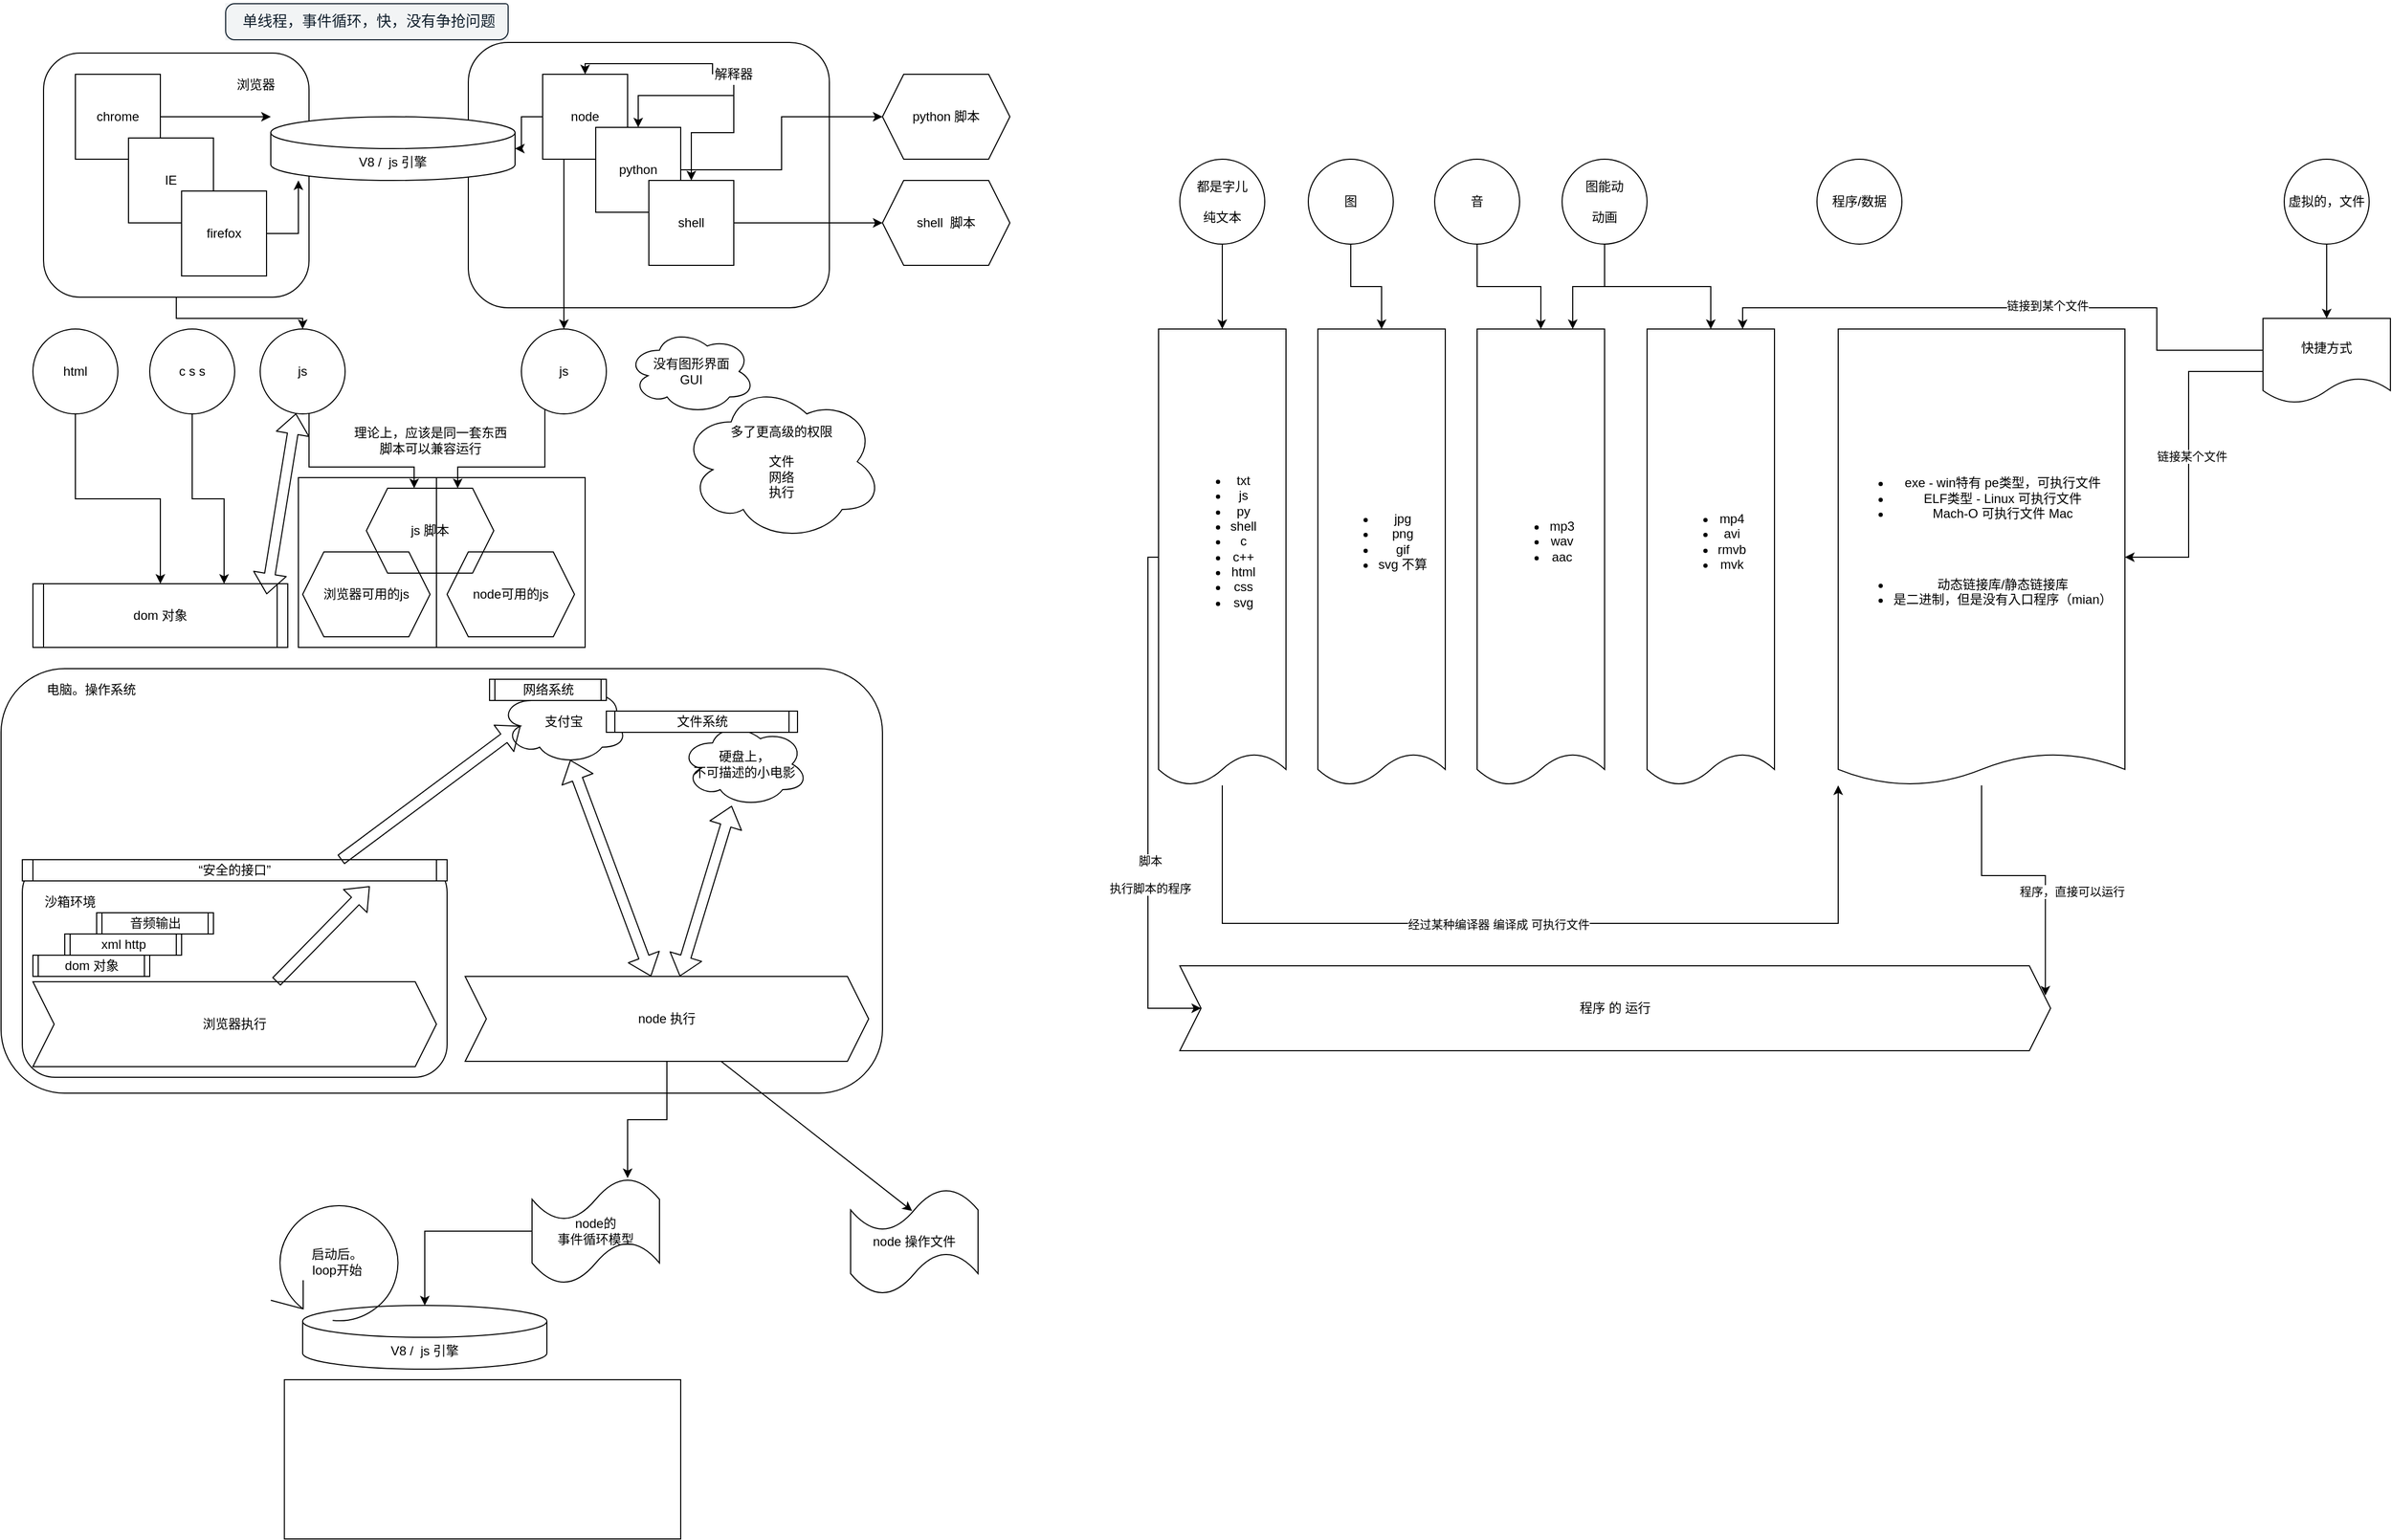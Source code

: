 <mxfile version="13.10.0" type="embed">
    <diagram id="nL2kgjOZMkswil4SQd4Z" name="第 1 页">
        <mxGraphModel dx="860" dy="518" grid="1" gridSize="10" guides="1" tooltips="1" connect="1" arrows="1" fold="1" page="1" pageScale="1" pageWidth="827" pageHeight="1169" math="0" shadow="0">
            <root>
                <mxCell id="0"/>
                <mxCell id="1" parent="0"/>
                <mxCell id="77" value="" style="rounded=1;whiteSpace=wrap;html=1;" vertex="1" parent="1">
                    <mxGeometry x="10" y="640" width="830" height="400" as="geometry"/>
                </mxCell>
                <mxCell id="75" value="" style="rounded=1;whiteSpace=wrap;html=1;" vertex="1" parent="1">
                    <mxGeometry x="30" y="820" width="400" height="205" as="geometry"/>
                </mxCell>
                <mxCell id="69" value="" style="rounded=0;whiteSpace=wrap;html=1;" parent="1" vertex="1">
                    <mxGeometry x="420" y="460" width="140" height="160" as="geometry"/>
                </mxCell>
                <mxCell id="70" value="node可用的js" style="shape=hexagon;perimeter=hexagonPerimeter2;whiteSpace=wrap;html=1;fixedSize=1;" parent="1" vertex="1">
                    <mxGeometry x="430" y="530" width="120" height="80" as="geometry"/>
                </mxCell>
                <mxCell id="68" value="" style="rounded=0;whiteSpace=wrap;html=1;" parent="1" vertex="1">
                    <mxGeometry x="290" y="460" width="130" height="160" as="geometry"/>
                </mxCell>
                <mxCell id="67" value="浏览器可用的js" style="shape=hexagon;perimeter=hexagonPerimeter2;whiteSpace=wrap;html=1;fixedSize=1;" parent="1" vertex="1">
                    <mxGeometry x="294" y="530" width="120" height="80" as="geometry"/>
                </mxCell>
                <mxCell id="55" value="" style="rounded=1;whiteSpace=wrap;html=1;" parent="1" vertex="1">
                    <mxGeometry x="450" y="50" width="340" height="250" as="geometry"/>
                </mxCell>
                <mxCell id="10" style="edgeStyle=orthogonalEdgeStyle;rounded=0;orthogonalLoop=1;jettySize=auto;html=1;entryX=0.5;entryY=0;entryDx=0;entryDy=0;" parent="1" source="5" target="9" edge="1">
                    <mxGeometry relative="1" as="geometry"/>
                </mxCell>
                <mxCell id="5" value="" style="rounded=1;whiteSpace=wrap;html=1;" parent="1" vertex="1">
                    <mxGeometry x="50" y="60" width="250" height="230" as="geometry"/>
                </mxCell>
                <mxCell id="97" style="edgeStyle=orthogonalEdgeStyle;rounded=0;orthogonalLoop=1;jettySize=auto;html=1;" edge="1" parent="1" source="2" target="95">
                    <mxGeometry relative="1" as="geometry">
                        <Array as="points">
                            <mxPoint x="240" y="120"/>
                            <mxPoint x="240" y="120"/>
                        </Array>
                    </mxGeometry>
                </mxCell>
                <mxCell id="2" value="chrome" style="whiteSpace=wrap;html=1;aspect=fixed;" parent="1" vertex="1">
                    <mxGeometry x="80" y="80" width="80" height="80" as="geometry"/>
                </mxCell>
                <mxCell id="3" value="IE" style="whiteSpace=wrap;html=1;aspect=fixed;" parent="1" vertex="1">
                    <mxGeometry x="130" y="140" width="80" height="80" as="geometry"/>
                </mxCell>
                <mxCell id="98" style="edgeStyle=orthogonalEdgeStyle;rounded=0;orthogonalLoop=1;jettySize=auto;html=1;" edge="1" parent="1" source="4" target="95">
                    <mxGeometry relative="1" as="geometry">
                        <Array as="points">
                            <mxPoint x="290" y="230"/>
                        </Array>
                    </mxGeometry>
                </mxCell>
                <mxCell id="4" value="firefox" style="whiteSpace=wrap;html=1;aspect=fixed;" parent="1" vertex="1">
                    <mxGeometry x="180" y="190" width="80" height="80" as="geometry"/>
                </mxCell>
                <mxCell id="6" value="浏览器" style="text;html=1;strokeColor=none;fillColor=none;align=center;verticalAlign=middle;whiteSpace=wrap;rounded=0;" parent="1" vertex="1">
                    <mxGeometry x="230" y="80" width="40" height="20" as="geometry"/>
                </mxCell>
                <mxCell id="64" style="edgeStyle=orthogonalEdgeStyle;rounded=0;orthogonalLoop=1;jettySize=auto;html=1;" parent="1" source="7" target="63" edge="1">
                    <mxGeometry relative="1" as="geometry"/>
                </mxCell>
                <mxCell id="7" value="html" style="ellipse;whiteSpace=wrap;html=1;aspect=fixed;" parent="1" vertex="1">
                    <mxGeometry x="40" y="320" width="80" height="80" as="geometry"/>
                </mxCell>
                <mxCell id="65" style="edgeStyle=orthogonalEdgeStyle;rounded=0;orthogonalLoop=1;jettySize=auto;html=1;entryX=0.75;entryY=0;entryDx=0;entryDy=0;" parent="1" source="8" target="63" edge="1">
                    <mxGeometry relative="1" as="geometry"/>
                </mxCell>
                <mxCell id="8" value="c s s" style="ellipse;whiteSpace=wrap;html=1;aspect=fixed;" parent="1" vertex="1">
                    <mxGeometry x="150" y="320" width="80" height="80" as="geometry"/>
                </mxCell>
                <mxCell id="61" style="edgeStyle=orthogonalEdgeStyle;rounded=0;orthogonalLoop=1;jettySize=auto;html=1;entryX=0.375;entryY=0;entryDx=0;entryDy=0;" parent="1" source="9" target="51" edge="1">
                    <mxGeometry relative="1" as="geometry">
                        <Array as="points">
                            <mxPoint x="300" y="450"/>
                            <mxPoint x="399" y="450"/>
                        </Array>
                    </mxGeometry>
                </mxCell>
                <mxCell id="9" value="js" style="ellipse;whiteSpace=wrap;html=1;aspect=fixed;" parent="1" vertex="1">
                    <mxGeometry x="254" y="320" width="80" height="80" as="geometry"/>
                </mxCell>
                <mxCell id="52" style="edgeStyle=orthogonalEdgeStyle;rounded=0;orthogonalLoop=1;jettySize=auto;html=1;exitX=0.25;exitY=1;exitDx=0;exitDy=0;" parent="1" source="53" target="51" edge="1">
                    <mxGeometry relative="1" as="geometry">
                        <Array as="points">
                            <mxPoint x="522" y="450"/>
                            <mxPoint x="440" y="450"/>
                        </Array>
                    </mxGeometry>
                </mxCell>
                <mxCell id="99" style="edgeStyle=orthogonalEdgeStyle;rounded=0;orthogonalLoop=1;jettySize=auto;html=1;" edge="1" parent="1" source="12" target="95">
                    <mxGeometry relative="1" as="geometry"/>
                </mxCell>
                <mxCell id="12" value="node" style="whiteSpace=wrap;html=1;aspect=fixed;" parent="1" vertex="1">
                    <mxGeometry x="520" y="80" width="80" height="80" as="geometry"/>
                </mxCell>
                <mxCell id="18" style="edgeStyle=orthogonalEdgeStyle;rounded=0;orthogonalLoop=1;jettySize=auto;html=1;" parent="1" source="13" target="17" edge="1">
                    <mxGeometry relative="1" as="geometry"/>
                </mxCell>
                <mxCell id="13" value="python" style="whiteSpace=wrap;html=1;aspect=fixed;" parent="1" vertex="1">
                    <mxGeometry x="570" y="130" width="80" height="80" as="geometry"/>
                </mxCell>
                <mxCell id="16" style="edgeStyle=orthogonalEdgeStyle;rounded=0;orthogonalLoop=1;jettySize=auto;html=1;" parent="1" source="14" target="15" edge="1">
                    <mxGeometry relative="1" as="geometry"/>
                </mxCell>
                <mxCell id="14" value="shell" style="whiteSpace=wrap;html=1;aspect=fixed;" parent="1" vertex="1">
                    <mxGeometry x="620" y="180" width="80" height="80" as="geometry"/>
                </mxCell>
                <mxCell id="15" value="shell&amp;nbsp; 脚本" style="shape=hexagon;perimeter=hexagonPerimeter2;whiteSpace=wrap;html=1;fixedSize=1;" parent="1" vertex="1">
                    <mxGeometry x="840" y="180" width="120" height="80" as="geometry"/>
                </mxCell>
                <mxCell id="17" value="python 脚本" style="shape=hexagon;perimeter=hexagonPerimeter2;whiteSpace=wrap;html=1;fixedSize=1;" parent="1" vertex="1">
                    <mxGeometry x="840" y="80" width="120" height="80" as="geometry"/>
                </mxCell>
                <mxCell id="27" style="edgeStyle=orthogonalEdgeStyle;rounded=0;orthogonalLoop=1;jettySize=auto;html=1;entryX=0.5;entryY=0;entryDx=0;entryDy=0;" parent="1" source="19" target="29" edge="1">
                    <mxGeometry relative="1" as="geometry">
                        <mxPoint x="1140" y="300" as="targetPoint"/>
                    </mxGeometry>
                </mxCell>
                <mxCell id="19" value="都是字儿&lt;br&gt;&lt;br&gt;纯文本" style="ellipse;whiteSpace=wrap;html=1;aspect=fixed;" parent="1" vertex="1">
                    <mxGeometry x="1120" y="160" width="80" height="80" as="geometry"/>
                </mxCell>
                <mxCell id="31" style="edgeStyle=orthogonalEdgeStyle;rounded=0;orthogonalLoop=1;jettySize=auto;html=1;" parent="1" source="20" target="30" edge="1">
                    <mxGeometry relative="1" as="geometry"/>
                </mxCell>
                <mxCell id="20" value="图" style="ellipse;whiteSpace=wrap;html=1;aspect=fixed;" parent="1" vertex="1">
                    <mxGeometry x="1241" y="160" width="80" height="80" as="geometry"/>
                </mxCell>
                <mxCell id="33" style="edgeStyle=orthogonalEdgeStyle;rounded=0;orthogonalLoop=1;jettySize=auto;html=1;" parent="1" source="21" target="32" edge="1">
                    <mxGeometry relative="1" as="geometry"/>
                </mxCell>
                <mxCell id="21" value="音" style="ellipse;whiteSpace=wrap;html=1;aspect=fixed;" parent="1" vertex="1">
                    <mxGeometry x="1360" y="160" width="80" height="80" as="geometry"/>
                </mxCell>
                <mxCell id="35" style="edgeStyle=orthogonalEdgeStyle;rounded=0;orthogonalLoop=1;jettySize=auto;html=1;" parent="1" source="22" target="34" edge="1">
                    <mxGeometry relative="1" as="geometry"/>
                </mxCell>
                <mxCell id="36" style="edgeStyle=orthogonalEdgeStyle;rounded=0;orthogonalLoop=1;jettySize=auto;html=1;entryX=0.75;entryY=0;entryDx=0;entryDy=0;" parent="1" source="22" target="32" edge="1">
                    <mxGeometry relative="1" as="geometry"/>
                </mxCell>
                <mxCell id="22" value="图能动&lt;br&gt;&lt;br&gt;动画" style="ellipse;whiteSpace=wrap;html=1;aspect=fixed;" parent="1" vertex="1">
                    <mxGeometry x="1480" y="160" width="80" height="80" as="geometry"/>
                </mxCell>
                <mxCell id="24" value="程序/数据" style="ellipse;whiteSpace=wrap;html=1;aspect=fixed;" parent="1" vertex="1">
                    <mxGeometry x="1720" y="160" width="80" height="80" as="geometry"/>
                </mxCell>
                <mxCell id="45" style="edgeStyle=orthogonalEdgeStyle;rounded=0;orthogonalLoop=1;jettySize=auto;html=1;" parent="1" source="29" target="37" edge="1">
                    <mxGeometry relative="1" as="geometry">
                        <Array as="points">
                            <mxPoint x="1160" y="880"/>
                            <mxPoint x="1740" y="880"/>
                        </Array>
                    </mxGeometry>
                </mxCell>
                <mxCell id="46" value="经过某种编译器 编译成 可执行文件" style="edgeLabel;html=1;align=center;verticalAlign=middle;resizable=0;points=[];" parent="45" vertex="1" connectable="0">
                    <mxGeometry x="-0.071" y="-1" relative="1" as="geometry">
                        <mxPoint as="offset"/>
                    </mxGeometry>
                </mxCell>
                <mxCell id="48" style="edgeStyle=orthogonalEdgeStyle;rounded=0;orthogonalLoop=1;jettySize=auto;html=1;entryX=0;entryY=0.5;entryDx=0;entryDy=0;" parent="1" source="29" target="47" edge="1">
                    <mxGeometry relative="1" as="geometry">
                        <Array as="points">
                            <mxPoint x="1090" y="535"/>
                            <mxPoint x="1090" y="960"/>
                        </Array>
                    </mxGeometry>
                </mxCell>
                <mxCell id="49" value="脚本&lt;br&gt;&lt;br&gt;执行脚本的程序" style="edgeLabel;html=1;align=center;verticalAlign=middle;resizable=0;points=[];" parent="48" vertex="1" connectable="0">
                    <mxGeometry x="0.274" y="2" relative="1" as="geometry">
                        <mxPoint as="offset"/>
                    </mxGeometry>
                </mxCell>
                <mxCell id="29" value="&lt;ul&gt;&lt;li&gt;txt&lt;/li&gt;&lt;li&gt;js&lt;/li&gt;&lt;li&gt;py&lt;/li&gt;&lt;li&gt;shell&lt;/li&gt;&lt;li&gt;c&lt;/li&gt;&lt;li&gt;c++&lt;/li&gt;&lt;li&gt;html&lt;/li&gt;&lt;li&gt;css&lt;/li&gt;&lt;li&gt;svg&lt;/li&gt;&lt;/ul&gt;" style="shape=document;whiteSpace=wrap;html=1;boundedLbl=1;size=0.07;" parent="1" vertex="1">
                    <mxGeometry x="1100" y="320" width="120" height="430" as="geometry"/>
                </mxCell>
                <mxCell id="30" value="&lt;ul&gt;&lt;li&gt;jpg&lt;/li&gt;&lt;li&gt;png&lt;/li&gt;&lt;li&gt;gif&lt;/li&gt;&lt;li&gt;svg 不算&lt;/li&gt;&lt;/ul&gt;" style="shape=document;whiteSpace=wrap;html=1;boundedLbl=1;size=0.07;" parent="1" vertex="1">
                    <mxGeometry x="1250" y="320" width="120" height="430" as="geometry"/>
                </mxCell>
                <mxCell id="32" value="&lt;ul&gt;&lt;li&gt;mp3&lt;/li&gt;&lt;li&gt;wav&lt;/li&gt;&lt;li&gt;aac&lt;/li&gt;&lt;/ul&gt;" style="shape=document;whiteSpace=wrap;html=1;boundedLbl=1;size=0.07;" parent="1" vertex="1">
                    <mxGeometry x="1400" y="320" width="120" height="430" as="geometry"/>
                </mxCell>
                <mxCell id="34" value="&lt;ul&gt;&lt;li&gt;mp4&lt;/li&gt;&lt;li&gt;avi&lt;/li&gt;&lt;li&gt;rmvb&lt;/li&gt;&lt;li&gt;mvk&lt;/li&gt;&lt;/ul&gt;" style="shape=document;whiteSpace=wrap;html=1;boundedLbl=1;size=0.07;" parent="1" vertex="1">
                    <mxGeometry x="1560" y="320" width="120" height="430" as="geometry"/>
                </mxCell>
                <mxCell id="50" value="程序，直接可以运行" style="edgeStyle=orthogonalEdgeStyle;rounded=0;orthogonalLoop=1;jettySize=auto;html=1;entryX=0.994;entryY=0.35;entryDx=0;entryDy=0;entryPerimeter=0;" parent="1" source="37" target="47" edge="1">
                    <mxGeometry x="0.241" y="25" relative="1" as="geometry">
                        <mxPoint as="offset"/>
                    </mxGeometry>
                </mxCell>
                <mxCell id="37" value="&lt;ul&gt;&lt;li&gt;exe - win特有 pe类型，可执行文件&lt;/li&gt;&lt;li&gt;ELF类型 - Linux 可执行文件&lt;/li&gt;&lt;li&gt;Mach-O 可执行文件 Mac&lt;/li&gt;&lt;/ul&gt;&lt;div&gt;&lt;br&gt;&lt;/div&gt;&lt;div&gt;&lt;br&gt;&lt;/div&gt;&lt;ul&gt;&lt;li&gt;动态链接库/静态链接库&lt;/li&gt;&lt;li&gt;是二进制，但是没有入口程序（mian）&lt;/li&gt;&lt;/ul&gt;" style="shape=document;whiteSpace=wrap;html=1;boundedLbl=1;size=0.07;" parent="1" vertex="1">
                    <mxGeometry x="1740" y="320" width="270" height="430" as="geometry"/>
                </mxCell>
                <mxCell id="41" style="edgeStyle=orthogonalEdgeStyle;rounded=0;orthogonalLoop=1;jettySize=auto;html=1;" parent="1" source="38" target="37" edge="1">
                    <mxGeometry relative="1" as="geometry">
                        <Array as="points">
                            <mxPoint x="2070" y="360"/>
                            <mxPoint x="2070" y="535"/>
                        </Array>
                    </mxGeometry>
                </mxCell>
                <mxCell id="44" value="链接某个文件" style="edgeLabel;html=1;align=center;verticalAlign=middle;resizable=0;points=[];" parent="41" vertex="1" connectable="0">
                    <mxGeometry x="-0.021" y="3" relative="1" as="geometry">
                        <mxPoint as="offset"/>
                    </mxGeometry>
                </mxCell>
                <mxCell id="42" style="edgeStyle=orthogonalEdgeStyle;rounded=0;orthogonalLoop=1;jettySize=auto;html=1;exitX=0;exitY=0.25;exitDx=0;exitDy=0;entryX=0.75;entryY=0;entryDx=0;entryDy=0;" parent="1" source="38" target="34" edge="1">
                    <mxGeometry relative="1" as="geometry">
                        <Array as="points">
                            <mxPoint x="2140" y="340"/>
                            <mxPoint x="2040" y="340"/>
                            <mxPoint x="2040" y="300"/>
                            <mxPoint x="1650" y="300"/>
                        </Array>
                    </mxGeometry>
                </mxCell>
                <mxCell id="43" value="链接到某个文件" style="edgeLabel;html=1;align=center;verticalAlign=middle;resizable=0;points=[];" parent="42" vertex="1" connectable="0">
                    <mxGeometry x="-0.097" y="-2" relative="1" as="geometry">
                        <mxPoint as="offset"/>
                    </mxGeometry>
                </mxCell>
                <mxCell id="38" value="快捷方式" style="shape=document;whiteSpace=wrap;html=1;boundedLbl=1;" parent="1" vertex="1">
                    <mxGeometry x="2140" y="310" width="120" height="80" as="geometry"/>
                </mxCell>
                <mxCell id="40" style="edgeStyle=orthogonalEdgeStyle;rounded=0;orthogonalLoop=1;jettySize=auto;html=1;" parent="1" source="39" target="38" edge="1">
                    <mxGeometry relative="1" as="geometry"/>
                </mxCell>
                <mxCell id="39" value="虚拟的，文件" style="ellipse;whiteSpace=wrap;html=1;aspect=fixed;" parent="1" vertex="1">
                    <mxGeometry x="2160" y="160" width="80" height="80" as="geometry"/>
                </mxCell>
                <mxCell id="47" value="程序 的 运行" style="shape=step;perimeter=stepPerimeter;whiteSpace=wrap;html=1;fixedSize=1;" parent="1" vertex="1">
                    <mxGeometry x="1120" y="920" width="820" height="80" as="geometry"/>
                </mxCell>
                <mxCell id="51" value="js 脚本" style="shape=hexagon;perimeter=hexagonPerimeter2;whiteSpace=wrap;html=1;fixedSize=1;fillColor=none;" parent="1" vertex="1">
                    <mxGeometry x="354" y="470" width="120" height="80" as="geometry"/>
                </mxCell>
                <mxCell id="53" value="js" style="ellipse;whiteSpace=wrap;html=1;aspect=fixed;" parent="1" vertex="1">
                    <mxGeometry x="500" y="320" width="80" height="80" as="geometry"/>
                </mxCell>
                <mxCell id="54" style="edgeStyle=orthogonalEdgeStyle;rounded=0;orthogonalLoop=1;jettySize=auto;html=1;exitX=0.25;exitY=1;exitDx=0;exitDy=0;" parent="1" source="12" target="53" edge="1">
                    <mxGeometry relative="1" as="geometry">
                        <mxPoint x="540" y="160" as="sourcePoint"/>
                        <mxPoint x="580" y="520" as="targetPoint"/>
                    </mxGeometry>
                </mxCell>
                <mxCell id="58" style="edgeStyle=orthogonalEdgeStyle;rounded=0;orthogonalLoop=1;jettySize=auto;html=1;exitX=0;exitY=0.5;exitDx=0;exitDy=0;" parent="1" source="56" target="12" edge="1">
                    <mxGeometry relative="1" as="geometry">
                        <Array as="points">
                            <mxPoint x="680" y="70"/>
                            <mxPoint x="560" y="70"/>
                        </Array>
                    </mxGeometry>
                </mxCell>
                <mxCell id="59" style="edgeStyle=orthogonalEdgeStyle;rounded=0;orthogonalLoop=1;jettySize=auto;html=1;" parent="1" source="56" target="13" edge="1">
                    <mxGeometry relative="1" as="geometry">
                        <Array as="points">
                            <mxPoint x="700" y="100"/>
                            <mxPoint x="610" y="100"/>
                        </Array>
                    </mxGeometry>
                </mxCell>
                <mxCell id="60" style="edgeStyle=orthogonalEdgeStyle;rounded=0;orthogonalLoop=1;jettySize=auto;html=1;" parent="1" source="56" target="14" edge="1">
                    <mxGeometry relative="1" as="geometry"/>
                </mxCell>
                <mxCell id="56" value="解释器" style="text;html=1;strokeColor=none;fillColor=none;align=center;verticalAlign=middle;whiteSpace=wrap;rounded=0;" parent="1" vertex="1">
                    <mxGeometry x="680" y="70" width="40" height="20" as="geometry"/>
                </mxCell>
                <mxCell id="62" value="理论上，应该是同一套东西&lt;br&gt;脚本可以兼容运行" style="text;html=1;align=center;verticalAlign=middle;resizable=0;points=[];autosize=1;" parent="1" vertex="1">
                    <mxGeometry x="334" y="410" width="160" height="30" as="geometry"/>
                </mxCell>
                <mxCell id="63" value="dom 对象" style="shape=process;whiteSpace=wrap;html=1;backgroundOutline=1;size=0.042;" parent="1" vertex="1">
                    <mxGeometry x="40" y="560" width="240" height="60" as="geometry"/>
                </mxCell>
                <mxCell id="66" value="" style="shape=flexArrow;endArrow=classic;startArrow=classic;html=1;exitX=0.917;exitY=0.167;exitDx=0;exitDy=0;exitPerimeter=0;" parent="1" source="63" target="9" edge="1">
                    <mxGeometry width="50" height="50" relative="1" as="geometry">
                        <mxPoint x="220" y="500" as="sourcePoint"/>
                        <mxPoint x="270" y="450" as="targetPoint"/>
                    </mxGeometry>
                </mxCell>
                <mxCell id="71" value="没有图形界面&lt;br&gt;GUI" style="ellipse;shape=cloud;whiteSpace=wrap;html=1;fillColor=none;" parent="1" vertex="1">
                    <mxGeometry x="600" y="320" width="120" height="80" as="geometry"/>
                </mxCell>
                <mxCell id="72" value="多了更高级的权限&lt;br&gt;&lt;br&gt;文件&lt;br&gt;网络 &lt;br&gt;执行" style="ellipse;shape=cloud;whiteSpace=wrap;html=1;fillColor=none;" parent="1" vertex="1">
                    <mxGeometry x="650" y="370" width="190" height="150" as="geometry"/>
                </mxCell>
                <mxCell id="73" value="浏览器执行" style="shape=step;perimeter=stepPerimeter;whiteSpace=wrap;html=1;fixedSize=1;" vertex="1" parent="1">
                    <mxGeometry x="40" y="935" width="380" height="80" as="geometry"/>
                </mxCell>
                <mxCell id="94" style="edgeStyle=orthogonalEdgeStyle;rounded=0;orthogonalLoop=1;jettySize=auto;html=1;entryX=0.75;entryY=0;entryDx=0;entryDy=0;entryPerimeter=0;" edge="1" parent="1" source="74" target="93">
                    <mxGeometry relative="1" as="geometry"/>
                </mxCell>
                <mxCell id="74" value="node 执行" style="shape=step;perimeter=stepPerimeter;whiteSpace=wrap;html=1;fixedSize=1;" vertex="1" parent="1">
                    <mxGeometry x="447" y="930" width="380" height="80" as="geometry"/>
                </mxCell>
                <mxCell id="76" value="沙箱环境" style="text;html=1;strokeColor=none;fillColor=none;align=center;verticalAlign=middle;whiteSpace=wrap;rounded=0;" vertex="1" parent="1">
                    <mxGeometry x="40" y="850" width="70" height="20" as="geometry"/>
                </mxCell>
                <mxCell id="78" value="电脑。操作系统" style="text;html=1;strokeColor=none;fillColor=none;align=center;verticalAlign=middle;whiteSpace=wrap;rounded=0;" vertex="1" parent="1">
                    <mxGeometry x="40" y="650" width="110" height="20" as="geometry"/>
                </mxCell>
                <mxCell id="79" value="支付宝" style="ellipse;shape=cloud;whiteSpace=wrap;html=1;" vertex="1" parent="1">
                    <mxGeometry x="480" y="650" width="120" height="80" as="geometry"/>
                </mxCell>
                <mxCell id="80" value="" style="shape=flexArrow;endArrow=classic;html=1;entryX=0.818;entryY=1.25;entryDx=0;entryDy=0;entryPerimeter=0;" edge="1" parent="1" source="73" target="81">
                    <mxGeometry width="50" height="50" relative="1" as="geometry">
                        <mxPoint x="530" y="820" as="sourcePoint"/>
                        <mxPoint x="580" y="770" as="targetPoint"/>
                    </mxGeometry>
                </mxCell>
                <mxCell id="81" value="“安全的接口”" style="shape=process;whiteSpace=wrap;html=1;backgroundOutline=1;size=0.025;" vertex="1" parent="1">
                    <mxGeometry x="30" y="820" width="400" height="20" as="geometry"/>
                </mxCell>
                <mxCell id="82" value="" style="shape=flexArrow;endArrow=classic;html=1;entryX=0.16;entryY=0.55;entryDx=0;entryDy=0;entryPerimeter=0;exitX=0.75;exitY=0;exitDx=0;exitDy=0;" edge="1" parent="1" source="81" target="79">
                    <mxGeometry width="50" height="50" relative="1" as="geometry">
                        <mxPoint x="270" y="820" as="sourcePoint"/>
                        <mxPoint x="320" y="770" as="targetPoint"/>
                    </mxGeometry>
                </mxCell>
                <mxCell id="83" value="dom 对象" style="shape=process;whiteSpace=wrap;html=1;backgroundOutline=1;size=0.042;" vertex="1" parent="1">
                    <mxGeometry x="40" y="910" width="110" height="20" as="geometry"/>
                </mxCell>
                <mxCell id="84" value="xml http" style="shape=process;whiteSpace=wrap;html=1;backgroundOutline=1;size=0.042;" vertex="1" parent="1">
                    <mxGeometry x="70" y="890" width="110" height="20" as="geometry"/>
                </mxCell>
                <mxCell id="85" value="音频输出" style="shape=process;whiteSpace=wrap;html=1;backgroundOutline=1;size=0.042;" vertex="1" parent="1">
                    <mxGeometry x="100" y="870" width="110" height="20" as="geometry"/>
                </mxCell>
                <mxCell id="86" value="" style="shape=flexArrow;endArrow=classic;startArrow=classic;html=1;entryX=0.55;entryY=0.95;entryDx=0;entryDy=0;entryPerimeter=0;" edge="1" parent="1" source="74" target="79">
                    <mxGeometry width="50" height="50" relative="1" as="geometry">
                        <mxPoint x="650" y="900" as="sourcePoint"/>
                        <mxPoint x="700" y="850" as="targetPoint"/>
                    </mxGeometry>
                </mxCell>
                <mxCell id="87" value="硬盘上，&lt;br&gt;不可描述的小电影" style="ellipse;shape=cloud;whiteSpace=wrap;html=1;" vertex="1" parent="1">
                    <mxGeometry x="650" y="690" width="120" height="80" as="geometry"/>
                </mxCell>
                <mxCell id="88" value="" style="shape=flexArrow;endArrow=classic;startArrow=classic;html=1;" edge="1" parent="1" source="74" target="87">
                    <mxGeometry width="50" height="50" relative="1" as="geometry">
                        <mxPoint x="632.082" y="940" as="sourcePoint"/>
                        <mxPoint x="556" y="736" as="targetPoint"/>
                    </mxGeometry>
                </mxCell>
                <mxCell id="89" value="文件系统" style="shape=process;whiteSpace=wrap;html=1;backgroundOutline=1;size=0.042;" vertex="1" parent="1">
                    <mxGeometry x="580" y="680" width="180" height="20" as="geometry"/>
                </mxCell>
                <mxCell id="90" value="网络系统" style="shape=process;whiteSpace=wrap;html=1;backgroundOutline=1;size=0.042;" vertex="1" parent="1">
                    <mxGeometry x="470" y="650" width="110" height="20" as="geometry"/>
                </mxCell>
                <mxCell id="91" value="node 操作文件" style="shape=tape;whiteSpace=wrap;html=1;" vertex="1" parent="1">
                    <mxGeometry x="810" y="1130" width="120" height="100" as="geometry"/>
                </mxCell>
                <mxCell id="92" value="" style="endArrow=classic;html=1;entryX=0.483;entryY=0.21;entryDx=0;entryDy=0;entryPerimeter=0;" edge="1" parent="1" source="74" target="91">
                    <mxGeometry width="50" height="50" relative="1" as="geometry">
                        <mxPoint x="440" y="1170" as="sourcePoint"/>
                        <mxPoint x="490" y="1120" as="targetPoint"/>
                    </mxGeometry>
                </mxCell>
                <mxCell id="101" style="edgeStyle=orthogonalEdgeStyle;rounded=0;orthogonalLoop=1;jettySize=auto;html=1;exitX=0;exitY=0.5;exitDx=0;exitDy=0;exitPerimeter=0;" edge="1" parent="1" source="93" target="100">
                    <mxGeometry relative="1" as="geometry"/>
                </mxCell>
                <mxCell id="93" value="node的&lt;br&gt;事件循环模型" style="shape=tape;whiteSpace=wrap;html=1;" vertex="1" parent="1">
                    <mxGeometry x="510" y="1120" width="120" height="100" as="geometry"/>
                </mxCell>
                <mxCell id="95" value="V8 /&amp;nbsp; js 引擎" style="shape=cylinder3;whiteSpace=wrap;html=1;boundedLbl=1;backgroundOutline=1;size=15;" vertex="1" parent="1">
                    <mxGeometry x="264" y="120" width="230" height="60" as="geometry"/>
                </mxCell>
                <mxCell id="100" value="V8 /&amp;nbsp; js 引擎" style="shape=cylinder3;whiteSpace=wrap;html=1;boundedLbl=1;backgroundOutline=1;size=15;" vertex="1" parent="1">
                    <mxGeometry x="294" y="1240" width="230" height="60" as="geometry"/>
                </mxCell>
                <mxCell id="102" value="启动后。&lt;br&gt;loop开始" style="shape=mxgraph.bpmn.loop;html=1;outlineConnect=0;" vertex="1" parent="1">
                    <mxGeometry x="264" y="1140" width="124.75" height="117" as="geometry"/>
                </mxCell>
                <mxCell id="104" value="&lt;div class=&quot;msg-content scaleable&quot; style=&quot;box-sizing: border-box ; margin: 0px ; padding: 0px ; overflow-wrap: break-word ; position: relative ; max-width: 640px ; min-width: 10px ; color: rgb(17 , 31 , 44) ; font-family: , , &amp;#34;pingfang sc&amp;#34; , &amp;#34;hiragino sans gb&amp;#34; , &amp;#34;segoe ui&amp;#34; , , &amp;#34;roboto&amp;#34; , &amp;#34;droid sans&amp;#34; , &amp;#34;helvetica neue&amp;#34; , sans-serif ; font-size: 14px ; text-align: left ; background-color: rgb(242 , 244 , 245)&quot;&gt;&lt;div class=&quot;msg-text normal-text text-msg-over-hidden&quot; style=&quot;box-sizing: border-box ; margin: 0px ; padding: 8px 12px ; border: 1px solid ; border-radius: 9px 3px 9px 9px ; overflow: hidden&quot;&gt;&lt;div class=&quot;origin-content&quot; style=&quot;box-sizing: border-box ; margin: 0px ; padding: 0px&quot;&gt;&amp;nbsp;单线程，事件循环，快，没有争抢问题&lt;/div&gt;&lt;div class=&quot;interaction-info&quot; style=&quot;box-sizing: border-box ; margin: 0px ; padding: 0px ; display: flex ; flex-direction: row ; align-items: center ; border-radius: 3px&quot;&gt;&lt;div class=&quot;interaction-info-wrap&quot; style=&quot;box-sizing: border-box ; margin: 0px ; padding: 0px ; display: flex&quot;&gt;&lt;/div&gt;&lt;/div&gt;&lt;/div&gt;&lt;/div&gt;&lt;div class=&quot;msg-operation &quot; style=&quot;box-sizing: border-box ; margin: 0px ; padding: 0px 4px ; display: flex ; flex-direction: row-reverse ; color: rgb(17 , 31 , 44) ; font-family: , , &amp;#34;pingfang sc&amp;#34; , &amp;#34;hiragino sans gb&amp;#34; , &amp;#34;segoe ui&amp;#34; , , &amp;#34;roboto&amp;#34; , &amp;#34;droid sans&amp;#34; , &amp;#34;helvetica neue&amp;#34; , sans-serif ; font-size: 14px ; text-align: left ; background-color: rgb(242 , 244 , 245)&quot;&gt;&lt;/div&gt;" style="text;html=1;align=center;verticalAlign=middle;resizable=0;points=[];autosize=1;" vertex="1" parent="1">
                    <mxGeometry x="214" y="10" width="280" height="40" as="geometry"/>
                </mxCell>
                <mxCell id="105" value="" style="shape=image;verticalLabelPosition=bottom;labelBackgroundColor=#ffffff;verticalAlign=top;aspect=fixed;imageAspect=0;image=https://www.runoob.com/wp-content/uploads/2015/09/event_loop.jpg;imageBorder=#000000;" vertex="1" parent="1">
                    <mxGeometry x="276.79" y="1310" width="373.21" height="150" as="geometry"/>
                </mxCell>
            </root>
        </mxGraphModel>
    </diagram>
</mxfile>